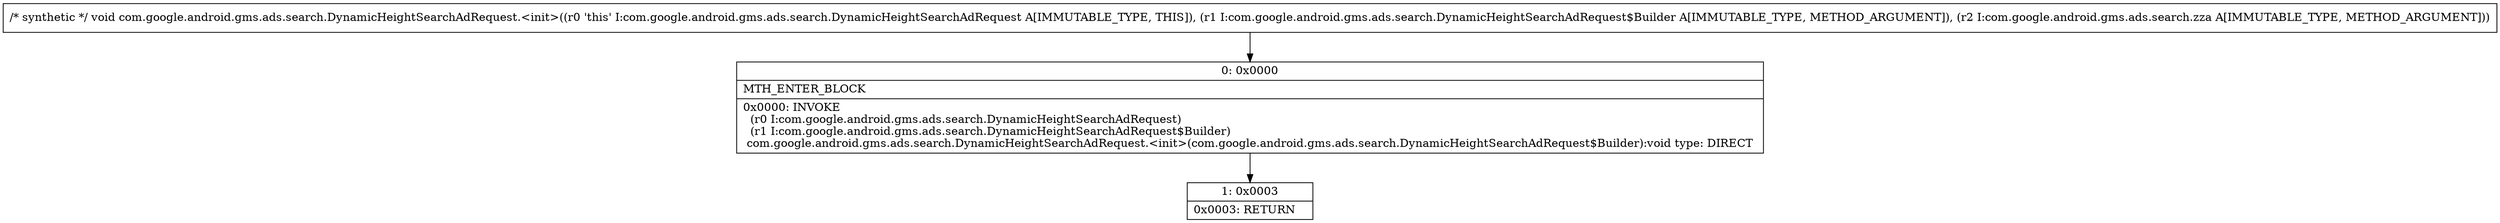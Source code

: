 digraph "CFG forcom.google.android.gms.ads.search.DynamicHeightSearchAdRequest.\<init\>(Lcom\/google\/android\/gms\/ads\/search\/DynamicHeightSearchAdRequest$Builder;Lcom\/google\/android\/gms\/ads\/search\/zza;)V" {
Node_0 [shape=record,label="{0\:\ 0x0000|MTH_ENTER_BLOCK\l|0x0000: INVOKE  \l  (r0 I:com.google.android.gms.ads.search.DynamicHeightSearchAdRequest)\l  (r1 I:com.google.android.gms.ads.search.DynamicHeightSearchAdRequest$Builder)\l com.google.android.gms.ads.search.DynamicHeightSearchAdRequest.\<init\>(com.google.android.gms.ads.search.DynamicHeightSearchAdRequest$Builder):void type: DIRECT \l}"];
Node_1 [shape=record,label="{1\:\ 0x0003|0x0003: RETURN   \l}"];
MethodNode[shape=record,label="{\/* synthetic *\/ void com.google.android.gms.ads.search.DynamicHeightSearchAdRequest.\<init\>((r0 'this' I:com.google.android.gms.ads.search.DynamicHeightSearchAdRequest A[IMMUTABLE_TYPE, THIS]), (r1 I:com.google.android.gms.ads.search.DynamicHeightSearchAdRequest$Builder A[IMMUTABLE_TYPE, METHOD_ARGUMENT]), (r2 I:com.google.android.gms.ads.search.zza A[IMMUTABLE_TYPE, METHOD_ARGUMENT])) }"];
MethodNode -> Node_0;
Node_0 -> Node_1;
}

